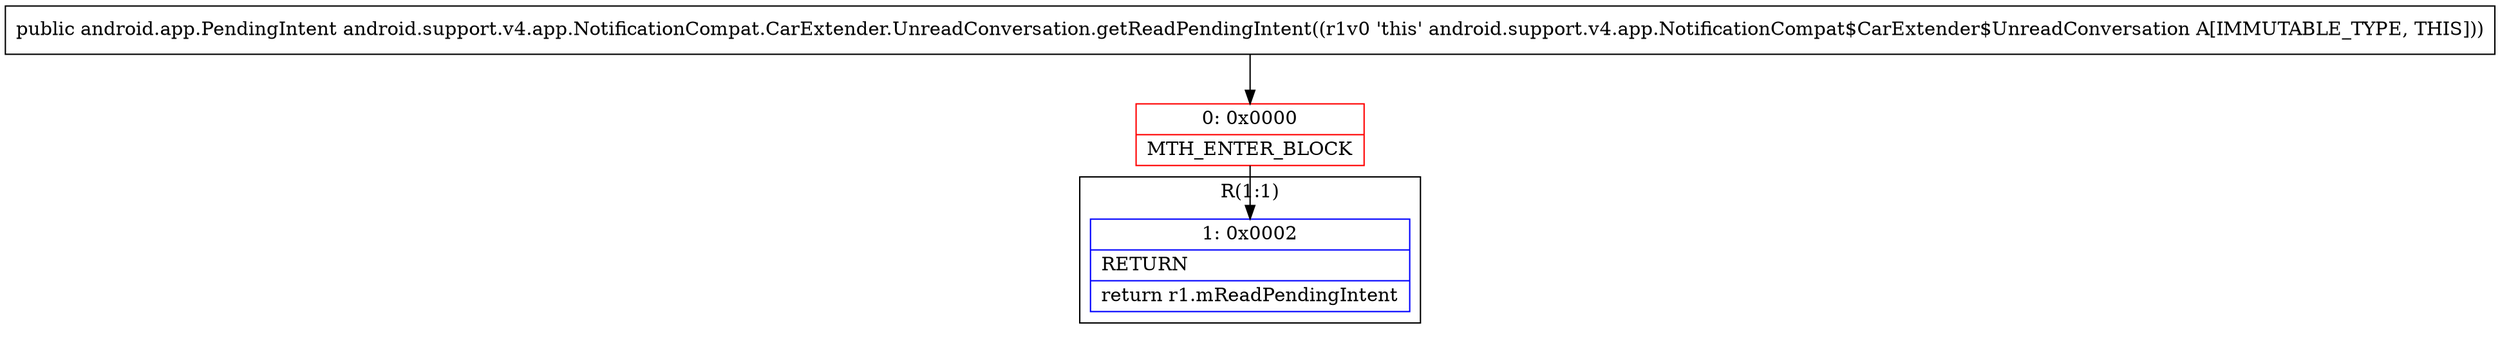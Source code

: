 digraph "CFG forandroid.support.v4.app.NotificationCompat.CarExtender.UnreadConversation.getReadPendingIntent()Landroid\/app\/PendingIntent;" {
subgraph cluster_Region_1034227910 {
label = "R(1:1)";
node [shape=record,color=blue];
Node_1 [shape=record,label="{1\:\ 0x0002|RETURN\l|return r1.mReadPendingIntent\l}"];
}
Node_0 [shape=record,color=red,label="{0\:\ 0x0000|MTH_ENTER_BLOCK\l}"];
MethodNode[shape=record,label="{public android.app.PendingIntent android.support.v4.app.NotificationCompat.CarExtender.UnreadConversation.getReadPendingIntent((r1v0 'this' android.support.v4.app.NotificationCompat$CarExtender$UnreadConversation A[IMMUTABLE_TYPE, THIS])) }"];
MethodNode -> Node_0;
Node_0 -> Node_1;
}

